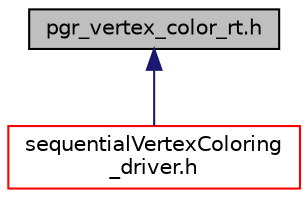 digraph "pgr_vertex_color_rt.h"
{
 // LATEX_PDF_SIZE
  edge [fontname="Helvetica",fontsize="10",labelfontname="Helvetica",labelfontsize="10"];
  node [fontname="Helvetica",fontsize="10",shape=record];
  Node1 [label="pgr_vertex_color_rt.h",height=0.2,width=0.4,color="black", fillcolor="grey75", style="filled", fontcolor="black",tooltip=" "];
  Node1 -> Node2 [dir="back",color="midnightblue",fontsize="10",style="solid",fontname="Helvetica"];
  Node2 [label="sequentialVertexColoring\l_driver.h",height=0.2,width=0.4,color="red", fillcolor="white", style="filled",URL="$sequentialVertexColoring__driver_8h.html",tooltip=" "];
}

